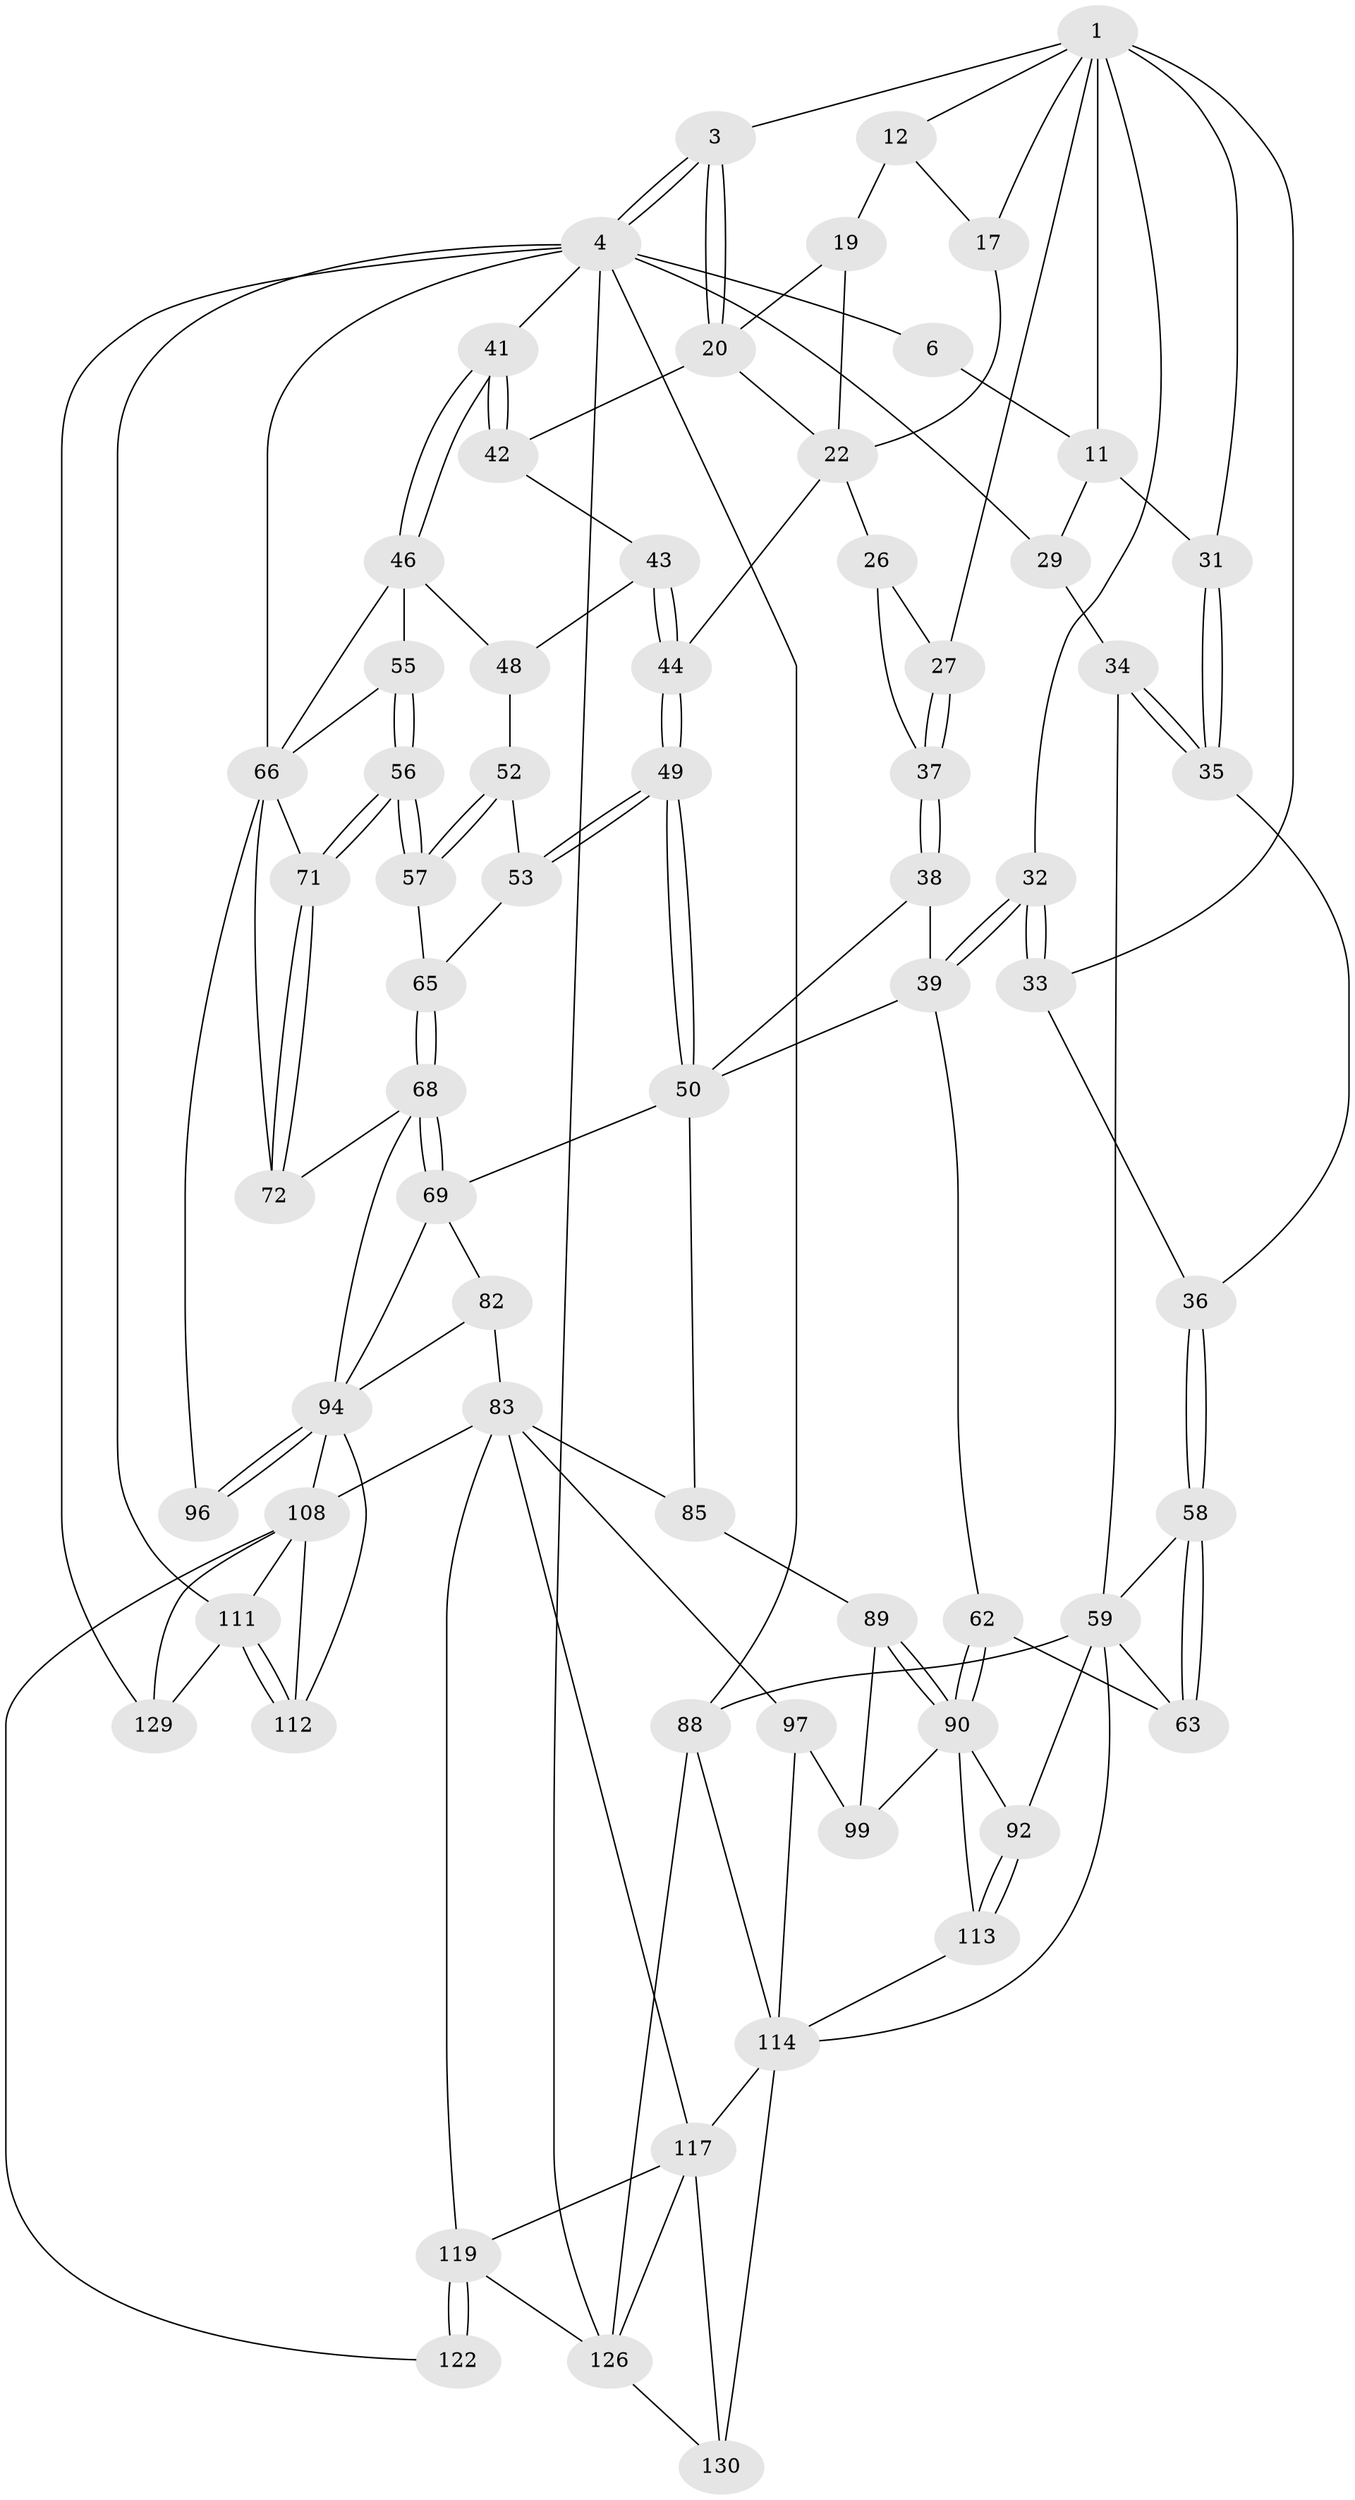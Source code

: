// original degree distribution, {4: 0.23880597014925373, 5: 0.5, 6: 0.23880597014925373, 3: 0.022388059701492536}
// Generated by graph-tools (version 1.1) at 2025/17/03/09/25 04:17:00]
// undirected, 67 vertices, 152 edges
graph export_dot {
graph [start="1"]
  node [color=gray90,style=filled];
  1 [pos="+0.42273756942915897+0",super="+2+7"];
  3 [pos="+1+0"];
  4 [pos="+1+0",super="+75+5"];
  6 [pos="+0.14693554005394607+0"];
  11 [pos="+0.1709854468916137+0.051946114127095426",super="+28"];
  12 [pos="+0.737791267200652+0",super="+13+16"];
  17 [pos="+0.6280822726714539+0.2239554335116777"];
  19 [pos="+0.7385058365734639+0.17798747519856298",super="+21"];
  20 [pos="+0.7917723966870622+0.16572098696970297",super="+25"];
  22 [pos="+0.7509820909520368+0.2501274368622078",super="+23"];
  26 [pos="+0.45425736738418143+0.19661658653805578",super="+40"];
  27 [pos="+0.4528844942264398+0.19586373671637425"];
  29 [pos="+0+0.23727389949279162"];
  31 [pos="+0.1247441520833752+0.19947290193933798"];
  32 [pos="+0.3002409993883639+0.37560933112800543"];
  33 [pos="+0.25294966991809403+0.35496514305730203"];
  34 [pos="+0+0.36513575191416353"];
  35 [pos="+0.0930305941263964+0.3013989514151791"];
  36 [pos="+0.15644909392445816+0.3508648018890064"];
  37 [pos="+0.4266671327595603+0.4038625855434746"];
  38 [pos="+0.4074150194134975+0.4367954494278708"];
  39 [pos="+0.31603586245416865+0.3950777498344214",super="+61"];
  41 [pos="+1+0"];
  42 [pos="+0.8745910470365617+0.27422578015674043"];
  43 [pos="+0.8516230900936433+0.34498478628430984"];
  44 [pos="+0.66399590866492+0.38406842731881136"];
  46 [pos="+1+0.11201373741866491",super="+64+47"];
  48 [pos="+0.8611478227578923+0.37660322150280645"];
  49 [pos="+0.6616655304874495+0.4025171707861842"];
  50 [pos="+0.6150816319411733+0.4834898686316351",super="+51"];
  52 [pos="+0.7910695086933424+0.4349530932099691"];
  53 [pos="+0.7264256116077555+0.4331571794368808"];
  55 [pos="+0.8913204903160401+0.4453542729697525"];
  56 [pos="+0.8757055931485497+0.47497406974233686"];
  57 [pos="+0.8232409744325051+0.4746701338932047"];
  58 [pos="+0.12343749551150933+0.5101433249056815"];
  59 [pos="+0+0.4761864643785274",super="+60+81"];
  62 [pos="+0.19080826978617668+0.5631244679199214"];
  63 [pos="+0.16369684993219805+0.5622911094856464"];
  65 [pos="+0.7839481160391473+0.49645026479239757"];
  66 [pos="+0.9939489079964524+0.468872914637019",super="+67+74"];
  68 [pos="+0.7707288169831549+0.5802656169485361",super="+73"];
  69 [pos="+0.7010343386809159+0.5928698955905851",super="+70"];
  71 [pos="+0.8774545331113618+0.5063210045076721"];
  72 [pos="+0.8517403142630314+0.5880671071179346"];
  82 [pos="+0.6592040061041831+0.6513385088289901"];
  83 [pos="+0.5996180690078554+0.6909172470666755",super="+84+106"];
  85 [pos="+0.4321544622076849+0.5717525597012187"];
  88 [pos="+0+1",super="+134"];
  89 [pos="+0.3199429308377298+0.6245500071328113"];
  90 [pos="+0.26773146624859+0.6260517039477126",super="+91"];
  92 [pos="+0.06626735386786858+0.7604932253181491",super="+93"];
  94 [pos="+0.8206067306119723+0.661932243755525",super="+95"];
  96 [pos="+0.9058445306484006+0.7329094222107723"];
  97 [pos="+0.4293564352970766+0.7601525428011635",super="+98"];
  99 [pos="+0.3254114417487997+0.651794860345876",super="+100"];
  108 [pos="+0.7222800025704602+0.8405591319697753",super="+116+109"];
  111 [pos="+0.9305051440009717+0.8763632604634969",super="+128"];
  112 [pos="+0.9060218872110121+0.8446247449120101"];
  113 [pos="+0.17926910940504676+0.846146177340881"];
  114 [pos="+0.3650219570068485+0.7982494470588336",super="+115"];
  117 [pos="+0.49483522060358376+0.8529941488529404",super="+118"];
  119 [pos="+0.5932252413767354+0.8569765597737561",super="+120"];
  122 [pos="+0.6268173178809934+0.9450792559587304"];
  126 [pos="+0.5177501478369833+0.9902375591619307",super="+132"];
  129 [pos="+0.7559879532808944+1"];
  130 [pos="+0.2615886238251756+1"];
  1 -- 3;
  1 -- 12;
  1 -- 32;
  1 -- 33;
  1 -- 17;
  1 -- 27;
  1 -- 11;
  1 -- 31;
  3 -- 4;
  3 -- 4;
  3 -- 20;
  3 -- 20;
  4 -- 41;
  4 -- 129;
  4 -- 88 [weight=2];
  4 -- 111;
  4 -- 66 [weight=2];
  4 -- 29;
  4 -- 6;
  4 -- 126;
  6 -- 11;
  11 -- 29;
  11 -- 31;
  12 -- 19 [weight=2];
  12 -- 17;
  17 -- 22;
  19 -- 20;
  19 -- 22;
  20 -- 42;
  20 -- 22;
  22 -- 26 [weight=2];
  22 -- 44;
  26 -- 27;
  26 -- 37;
  27 -- 37;
  27 -- 37;
  29 -- 34;
  31 -- 35;
  31 -- 35;
  32 -- 33;
  32 -- 33;
  32 -- 39;
  32 -- 39;
  33 -- 36;
  34 -- 35;
  34 -- 35;
  34 -- 59;
  35 -- 36;
  36 -- 58;
  36 -- 58;
  37 -- 38;
  37 -- 38;
  38 -- 39;
  38 -- 50;
  39 -- 50;
  39 -- 62;
  41 -- 42;
  41 -- 42;
  41 -- 46;
  41 -- 46;
  42 -- 43;
  43 -- 44;
  43 -- 44;
  43 -- 48;
  44 -- 49;
  44 -- 49;
  46 -- 66;
  46 -- 48;
  46 -- 55;
  48 -- 52;
  49 -- 50;
  49 -- 50;
  49 -- 53;
  49 -- 53;
  50 -- 69;
  50 -- 85;
  52 -- 53;
  52 -- 57;
  52 -- 57;
  53 -- 65;
  55 -- 56;
  55 -- 56;
  55 -- 66;
  56 -- 57;
  56 -- 57;
  56 -- 71;
  56 -- 71;
  57 -- 65;
  58 -- 59;
  58 -- 63;
  58 -- 63;
  59 -- 114;
  59 -- 88;
  59 -- 92 [weight=2];
  59 -- 63;
  62 -- 63;
  62 -- 90;
  62 -- 90;
  65 -- 68;
  65 -- 68;
  66 -- 96;
  66 -- 71;
  66 -- 72;
  68 -- 69;
  68 -- 69;
  68 -- 72;
  68 -- 94;
  69 -- 82;
  69 -- 94;
  71 -- 72;
  71 -- 72;
  82 -- 83;
  82 -- 94;
  83 -- 97 [weight=2];
  83 -- 85;
  83 -- 117;
  83 -- 119;
  83 -- 108;
  85 -- 89;
  88 -- 114;
  88 -- 126;
  89 -- 90;
  89 -- 90;
  89 -- 99;
  90 -- 113;
  90 -- 92;
  90 -- 99;
  92 -- 113;
  92 -- 113;
  94 -- 96 [weight=2];
  94 -- 96;
  94 -- 112;
  94 -- 108;
  97 -- 114;
  97 -- 99 [weight=2];
  108 -- 112;
  108 -- 111;
  108 -- 129;
  108 -- 122;
  111 -- 112;
  111 -- 112;
  111 -- 129;
  113 -- 114;
  114 -- 130;
  114 -- 117;
  117 -- 119;
  117 -- 126;
  117 -- 130;
  119 -- 122 [weight=2];
  119 -- 122;
  119 -- 126;
  126 -- 130;
}
